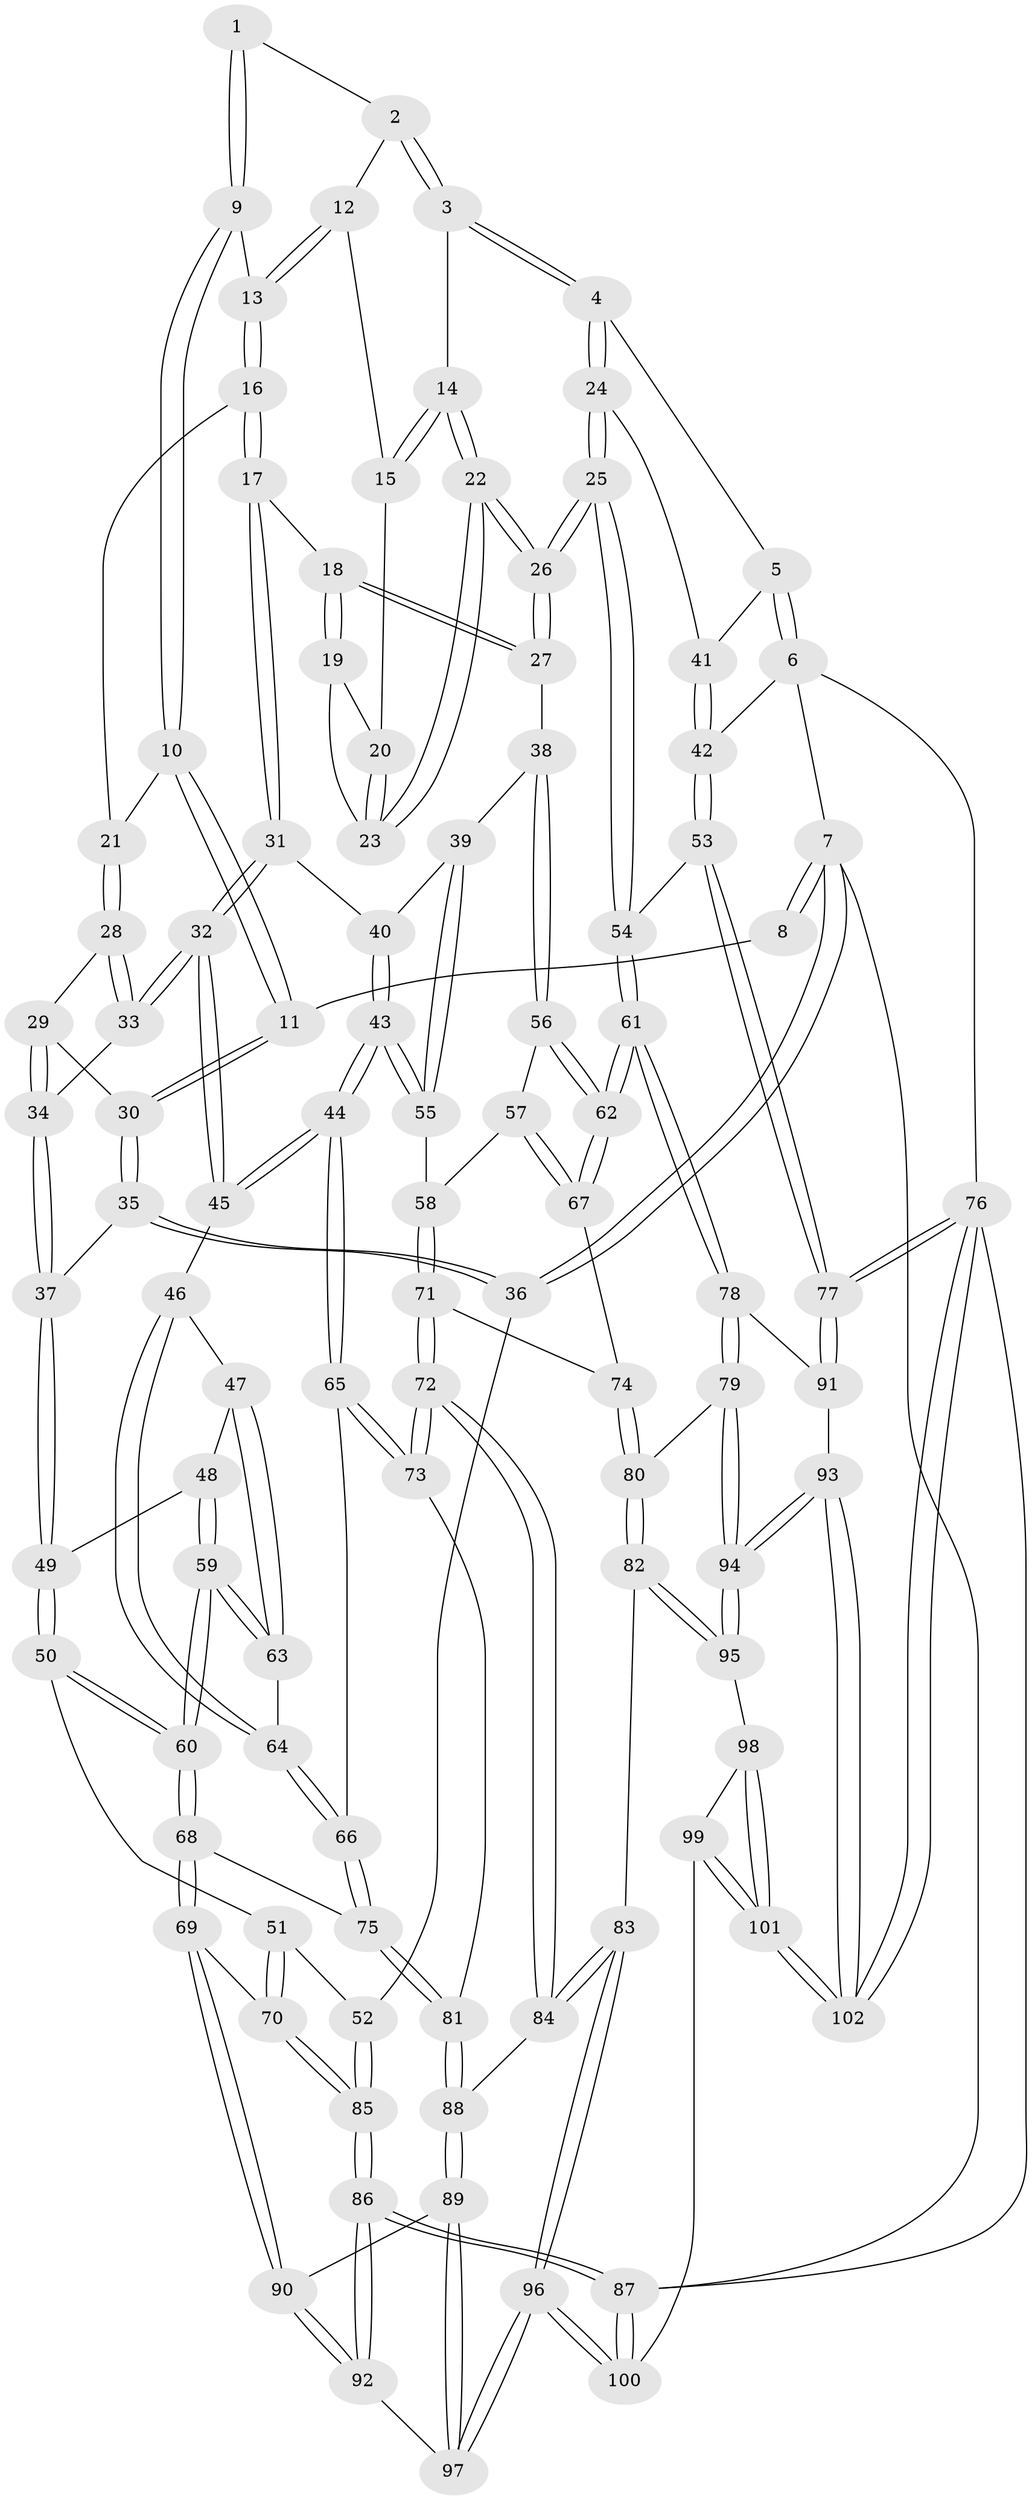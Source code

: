 // coarse degree distribution, {4: 0.1774193548387097, 3: 0.5967741935483871, 2: 0.14516129032258066, 5: 0.08064516129032258}
// Generated by graph-tools (version 1.1) at 2025/54/03/04/25 22:54:26]
// undirected, 102 vertices, 252 edges
graph export_dot {
  node [color=gray90,style=filled];
  1 [pos="+0.14455102096192657+0"];
  2 [pos="+0.5664220885162898+0"];
  3 [pos="+1+0"];
  4 [pos="+1+0"];
  5 [pos="+1+0"];
  6 [pos="+1+0"];
  7 [pos="+0+0"];
  8 [pos="+0.07845190242573422+0"];
  9 [pos="+0.22559329640747725+0.03342056721122754"];
  10 [pos="+0.20319153221397204+0.12775432347482407"];
  11 [pos="+0.07998045316927914+0.1920929955775355"];
  12 [pos="+0.5659963333722341+0"];
  13 [pos="+0.3628544907314559+0.08717321000517267"];
  14 [pos="+0.6849036351850116+0.17870198372403961"];
  15 [pos="+0.5650608062931983+0"];
  16 [pos="+0.3698250423444927+0.19286346738549606"];
  17 [pos="+0.4184445692873198+0.23287310583082435"];
  18 [pos="+0.4292256960013675+0.2305353618360675"];
  19 [pos="+0.49689946576774086+0.15150968161729902"];
  20 [pos="+0.5493980779671097+0.036830610129268006"];
  21 [pos="+0.28271014366966857+0.19351962651262214"];
  22 [pos="+0.6870055507752811+0.29509142748304684"];
  23 [pos="+0.6146479841170859+0.21212681452928528"];
  24 [pos="+0.7841025519417484+0.34339483518607533"];
  25 [pos="+0.7493767227598329+0.3655674061950654"];
  26 [pos="+0.703526599674784+0.35318022122015263"];
  27 [pos="+0.6908916188759078+0.3563998756625143"];
  28 [pos="+0.2394526186720259+0.2636539601513825"];
  29 [pos="+0.12852733990595044+0.24001076009576117"];
  30 [pos="+0.07567925439319549+0.19729773147907637"];
  31 [pos="+0.3737342791226667+0.3565094452666164"];
  32 [pos="+0.31287342560575615+0.3972006298339106"];
  33 [pos="+0.2570055263997608+0.3765700511618127"];
  34 [pos="+0.19310346732972833+0.3863555973971705"];
  35 [pos="+0+0.2398319724515732"];
  36 [pos="+0+0.24359678511192193"];
  37 [pos="+0.13505594629722217+0.4208844856984072"];
  38 [pos="+0.6362697383294298+0.396755531086968"];
  39 [pos="+0.5779864491882281+0.4251541914844653"];
  40 [pos="+0.450855261248519+0.4010181267184748"];
  41 [pos="+0.9316221360693224+0.3570257599291438"];
  42 [pos="+1+0.4327814210801748"];
  43 [pos="+0.428195192277192+0.5573766642810339"];
  44 [pos="+0.41053787412170306+0.5651477003326094"];
  45 [pos="+0.3202496870789438+0.4809748110357598"];
  46 [pos="+0.29526078734954225+0.5025055322930055"];
  47 [pos="+0.24286729746930208+0.516590723752196"];
  48 [pos="+0.18740906175566607+0.5057014990717994"];
  49 [pos="+0.12096560360983932+0.45546772177135686"];
  50 [pos="+0.05805299032935492+0.5165061730148286"];
  51 [pos="+0.05294254305517336+0.516534940072078"];
  52 [pos="+0+0.4855742217782152"];
  53 [pos="+1+0.5808064728423016"];
  54 [pos="+0.8382781962325561+0.6337575649952917"];
  55 [pos="+0.5010746850088715+0.5440159721782545"];
  56 [pos="+0.615371604118204+0.545132315553309"];
  57 [pos="+0.5950041652799427+0.5777594988709208"];
  58 [pos="+0.5280493415343943+0.5745230413625367"];
  59 [pos="+0.18948738646017738+0.5919211982676423"];
  60 [pos="+0.13396047348541038+0.6347982130706322"];
  61 [pos="+0.8332316475529793+0.6420167867908289"];
  62 [pos="+0.7036646826550227+0.6276562237612451"];
  63 [pos="+0.20479152415807111+0.5871516004051853"];
  64 [pos="+0.26653544268359736+0.5967997191271528"];
  65 [pos="+0.39735505600729665+0.6169680378149863"];
  66 [pos="+0.27744179728272983+0.616764353161008"];
  67 [pos="+0.6366480226435359+0.6286917229447089"];
  68 [pos="+0.1356139479654568+0.6830466626793149"];
  69 [pos="+0.06812210544660026+0.7438055539305058"];
  70 [pos="+0+0.7442014758113726"];
  71 [pos="+0.5491416862137761+0.6650629485015143"];
  72 [pos="+0.5028633908115422+0.7588159875374112"];
  73 [pos="+0.40585668030236544+0.6844099523583999"];
  74 [pos="+0.6155290280764459+0.6410294741777582"];
  75 [pos="+0.23895221493588173+0.7163792886947389"];
  76 [pos="+1+1"];
  77 [pos="+1+0.8618831895614065"];
  78 [pos="+0.8322904679876069+0.6460630914018987"];
  79 [pos="+0.7962488249500554+0.7164062342840926"];
  80 [pos="+0.6321020159678887+0.8006037993776983"];
  81 [pos="+0.2757347066241907+0.751344207887888"];
  82 [pos="+0.5736850837489607+0.8361547910992689"];
  83 [pos="+0.5443614723486404+0.8237656118763352"];
  84 [pos="+0.5068006753982173+0.768537644812852"];
  85 [pos="+0+0.7758987280557924"];
  86 [pos="+0+1"];
  87 [pos="+0+1"];
  88 [pos="+0.2779211654949336+0.8453937115301118"];
  89 [pos="+0.2730939310029636+0.8667017191408396"];
  90 [pos="+0.09371364141296733+0.7951359767361018"];
  91 [pos="+0.9694914785385224+0.8166557156403844"];
  92 [pos="+0.09340704646654006+0.9159021929483789"];
  93 [pos="+0.8687765176469402+1"];
  94 [pos="+0.8405357651910723+0.9564346737288609"];
  95 [pos="+0.5767641642213456+0.8434715302706428"];
  96 [pos="+0.2957091467246736+1"];
  97 [pos="+0.28485275899368473+0.9952695208638795"];
  98 [pos="+0.5790003387675463+0.8560064250405964"];
  99 [pos="+0.39879975366380205+1"];
  100 [pos="+0.3101076800041654+1"];
  101 [pos="+0.7512102031520612+1"];
  102 [pos="+0.9491143495521599+1"];
  1 -- 2;
  1 -- 9;
  1 -- 9;
  2 -- 3;
  2 -- 3;
  2 -- 12;
  3 -- 4;
  3 -- 4;
  3 -- 14;
  4 -- 5;
  4 -- 24;
  4 -- 24;
  5 -- 6;
  5 -- 6;
  5 -- 41;
  6 -- 7;
  6 -- 42;
  6 -- 76;
  7 -- 8;
  7 -- 8;
  7 -- 36;
  7 -- 36;
  7 -- 87;
  8 -- 11;
  9 -- 10;
  9 -- 10;
  9 -- 13;
  10 -- 11;
  10 -- 11;
  10 -- 21;
  11 -- 30;
  11 -- 30;
  12 -- 13;
  12 -- 13;
  12 -- 15;
  13 -- 16;
  13 -- 16;
  14 -- 15;
  14 -- 15;
  14 -- 22;
  14 -- 22;
  15 -- 20;
  16 -- 17;
  16 -- 17;
  16 -- 21;
  17 -- 18;
  17 -- 31;
  17 -- 31;
  18 -- 19;
  18 -- 19;
  18 -- 27;
  18 -- 27;
  19 -- 20;
  19 -- 23;
  20 -- 23;
  20 -- 23;
  21 -- 28;
  21 -- 28;
  22 -- 23;
  22 -- 23;
  22 -- 26;
  22 -- 26;
  24 -- 25;
  24 -- 25;
  24 -- 41;
  25 -- 26;
  25 -- 26;
  25 -- 54;
  25 -- 54;
  26 -- 27;
  26 -- 27;
  27 -- 38;
  28 -- 29;
  28 -- 33;
  28 -- 33;
  29 -- 30;
  29 -- 34;
  29 -- 34;
  30 -- 35;
  30 -- 35;
  31 -- 32;
  31 -- 32;
  31 -- 40;
  32 -- 33;
  32 -- 33;
  32 -- 45;
  32 -- 45;
  33 -- 34;
  34 -- 37;
  34 -- 37;
  35 -- 36;
  35 -- 36;
  35 -- 37;
  36 -- 52;
  37 -- 49;
  37 -- 49;
  38 -- 39;
  38 -- 56;
  38 -- 56;
  39 -- 40;
  39 -- 55;
  39 -- 55;
  40 -- 43;
  40 -- 43;
  41 -- 42;
  41 -- 42;
  42 -- 53;
  42 -- 53;
  43 -- 44;
  43 -- 44;
  43 -- 55;
  43 -- 55;
  44 -- 45;
  44 -- 45;
  44 -- 65;
  44 -- 65;
  45 -- 46;
  46 -- 47;
  46 -- 64;
  46 -- 64;
  47 -- 48;
  47 -- 63;
  47 -- 63;
  48 -- 49;
  48 -- 59;
  48 -- 59;
  49 -- 50;
  49 -- 50;
  50 -- 51;
  50 -- 60;
  50 -- 60;
  51 -- 52;
  51 -- 70;
  51 -- 70;
  52 -- 85;
  52 -- 85;
  53 -- 54;
  53 -- 77;
  53 -- 77;
  54 -- 61;
  54 -- 61;
  55 -- 58;
  56 -- 57;
  56 -- 62;
  56 -- 62;
  57 -- 58;
  57 -- 67;
  57 -- 67;
  58 -- 71;
  58 -- 71;
  59 -- 60;
  59 -- 60;
  59 -- 63;
  59 -- 63;
  60 -- 68;
  60 -- 68;
  61 -- 62;
  61 -- 62;
  61 -- 78;
  61 -- 78;
  62 -- 67;
  62 -- 67;
  63 -- 64;
  64 -- 66;
  64 -- 66;
  65 -- 66;
  65 -- 73;
  65 -- 73;
  66 -- 75;
  66 -- 75;
  67 -- 74;
  68 -- 69;
  68 -- 69;
  68 -- 75;
  69 -- 70;
  69 -- 90;
  69 -- 90;
  70 -- 85;
  70 -- 85;
  71 -- 72;
  71 -- 72;
  71 -- 74;
  72 -- 73;
  72 -- 73;
  72 -- 84;
  72 -- 84;
  73 -- 81;
  74 -- 80;
  74 -- 80;
  75 -- 81;
  75 -- 81;
  76 -- 77;
  76 -- 77;
  76 -- 102;
  76 -- 102;
  76 -- 87;
  77 -- 91;
  77 -- 91;
  78 -- 79;
  78 -- 79;
  78 -- 91;
  79 -- 80;
  79 -- 94;
  79 -- 94;
  80 -- 82;
  80 -- 82;
  81 -- 88;
  81 -- 88;
  82 -- 83;
  82 -- 95;
  82 -- 95;
  83 -- 84;
  83 -- 84;
  83 -- 96;
  83 -- 96;
  84 -- 88;
  85 -- 86;
  85 -- 86;
  86 -- 87;
  86 -- 87;
  86 -- 92;
  86 -- 92;
  87 -- 100;
  87 -- 100;
  88 -- 89;
  88 -- 89;
  89 -- 90;
  89 -- 97;
  89 -- 97;
  90 -- 92;
  90 -- 92;
  91 -- 93;
  92 -- 97;
  93 -- 94;
  93 -- 94;
  93 -- 102;
  93 -- 102;
  94 -- 95;
  94 -- 95;
  95 -- 98;
  96 -- 97;
  96 -- 97;
  96 -- 100;
  96 -- 100;
  98 -- 99;
  98 -- 101;
  98 -- 101;
  99 -- 100;
  99 -- 101;
  99 -- 101;
  101 -- 102;
  101 -- 102;
}
